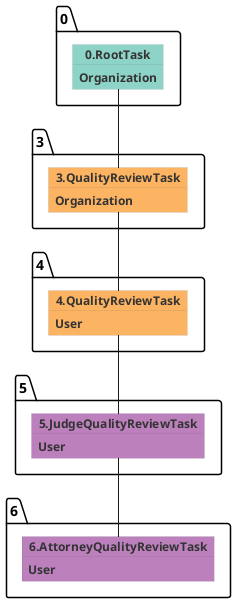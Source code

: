 @startuml
skinparam {
  ObjectBorderColor #555
  ObjectBorderThickness 0
  ObjectFontStyle bold
  ObjectFontSize 14
  ObjectAttributeFontColor #333
  ObjectAttributeFontSize 12
}
  object 0.RootTask #8dd3c7 {
Organization
}
  object 3.QualityReviewTask #fdb462 {
Organization
}
  object 4.QualityReviewTask #fdb462 {
User
}
  object 5.JudgeQualityReviewTask #bc80bd {
User
}
  object 6.AttorneyQualityReviewTask #bc80bd {
User
}
0.RootTask -- 3.QualityReviewTask
3.QualityReviewTask -- 4.QualityReviewTask
4.QualityReviewTask -- 5.JudgeQualityReviewTask
5.JudgeQualityReviewTask -- 6.AttorneyQualityReviewTask
@enduml
